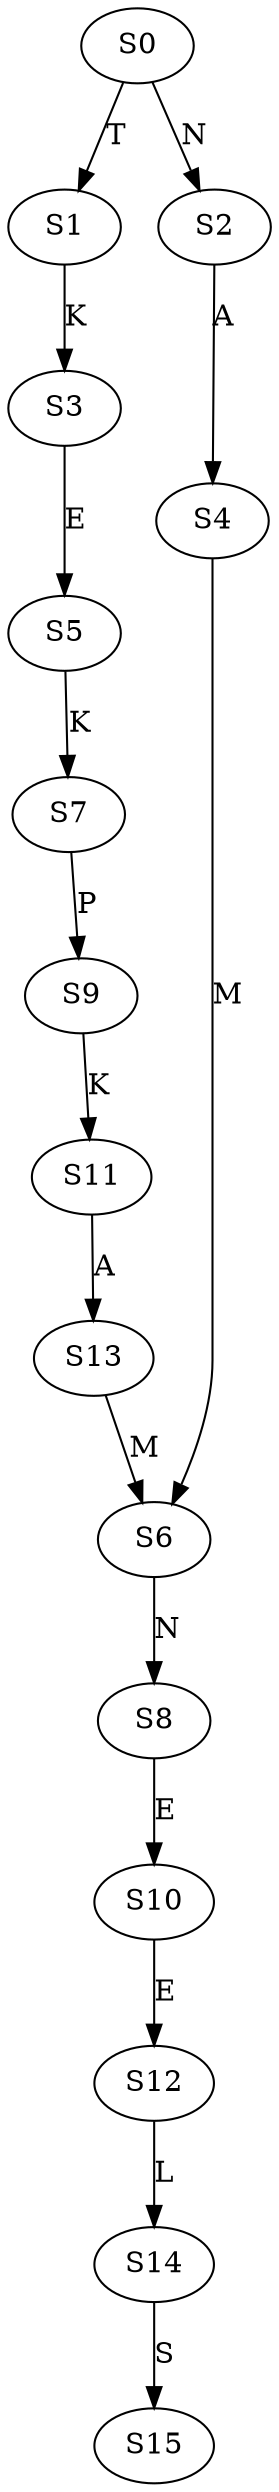 strict digraph  {
	S0 -> S1 [ label = T ];
	S0 -> S2 [ label = N ];
	S1 -> S3 [ label = K ];
	S2 -> S4 [ label = A ];
	S3 -> S5 [ label = E ];
	S4 -> S6 [ label = M ];
	S5 -> S7 [ label = K ];
	S6 -> S8 [ label = N ];
	S7 -> S9 [ label = P ];
	S8 -> S10 [ label = E ];
	S9 -> S11 [ label = K ];
	S10 -> S12 [ label = E ];
	S11 -> S13 [ label = A ];
	S12 -> S14 [ label = L ];
	S13 -> S6 [ label = M ];
	S14 -> S15 [ label = S ];
}
